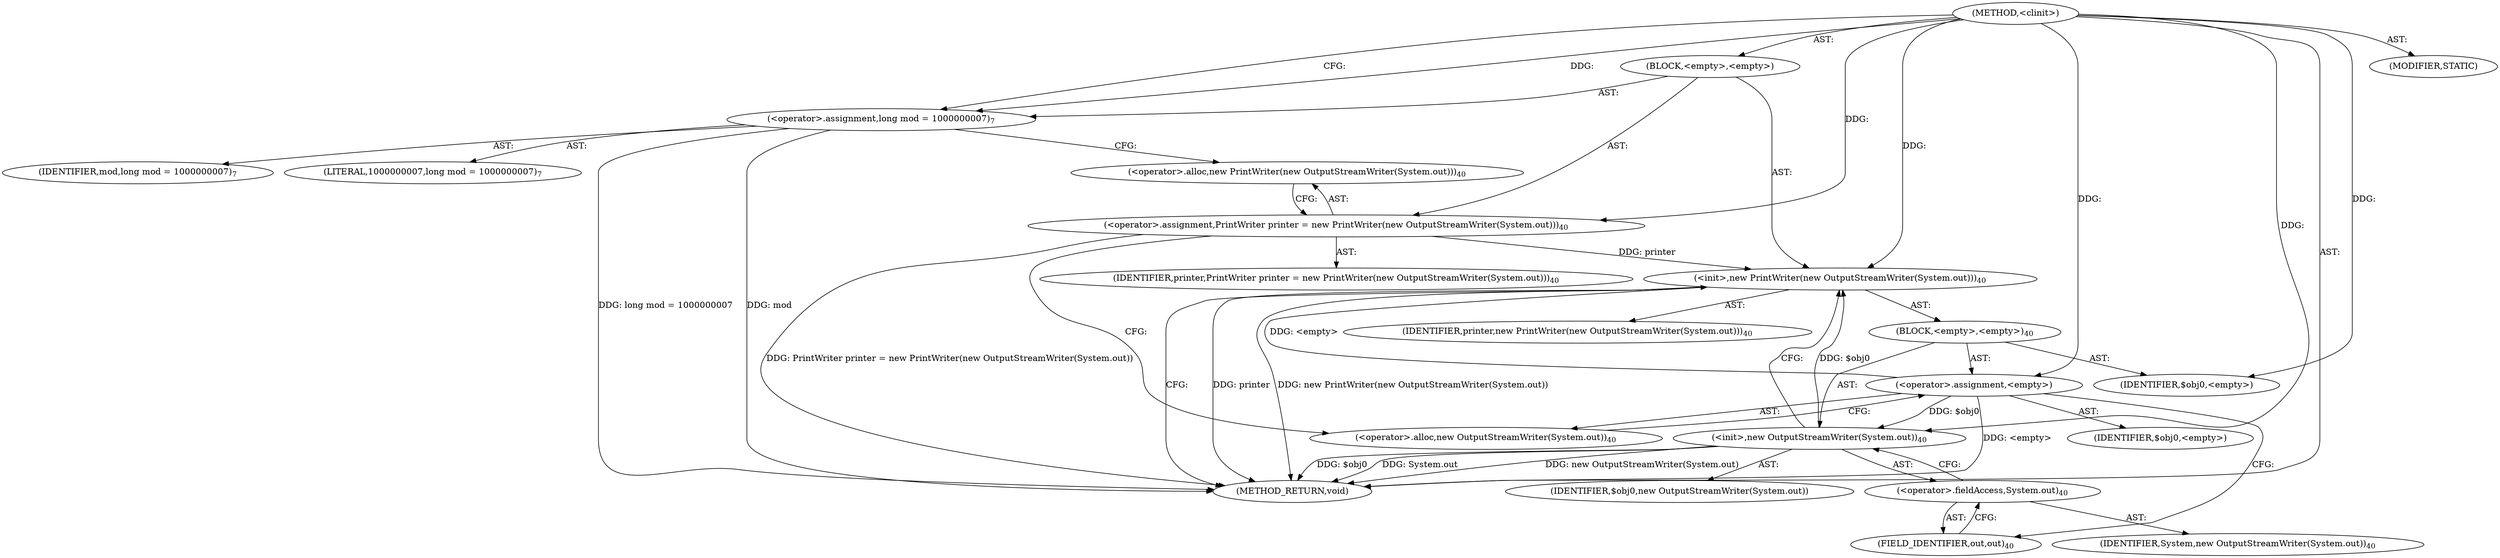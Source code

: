 digraph "&lt;clinit&gt;" {  
"366" [label = <(METHOD,&lt;clinit&gt;)> ]
"367" [label = <(BLOCK,&lt;empty&gt;,&lt;empty&gt;)> ]
"368" [label = <(&lt;operator&gt;.assignment,long mod = 1000000007)<SUB>7</SUB>> ]
"369" [label = <(IDENTIFIER,mod,long mod = 1000000007)<SUB>7</SUB>> ]
"370" [label = <(LITERAL,1000000007,long mod = 1000000007)<SUB>7</SUB>> ]
"371" [label = <(&lt;operator&gt;.assignment,PrintWriter printer = new PrintWriter(new OutputStreamWriter(System.out)))<SUB>40</SUB>> ]
"372" [label = <(IDENTIFIER,printer,PrintWriter printer = new PrintWriter(new OutputStreamWriter(System.out)))<SUB>40</SUB>> ]
"373" [label = <(&lt;operator&gt;.alloc,new PrintWriter(new OutputStreamWriter(System.out)))<SUB>40</SUB>> ]
"374" [label = <(&lt;init&gt;,new PrintWriter(new OutputStreamWriter(System.out)))<SUB>40</SUB>> ]
"3" [label = <(IDENTIFIER,printer,new PrintWriter(new OutputStreamWriter(System.out)))<SUB>40</SUB>> ]
"375" [label = <(BLOCK,&lt;empty&gt;,&lt;empty&gt;)<SUB>40</SUB>> ]
"376" [label = <(&lt;operator&gt;.assignment,&lt;empty&gt;)> ]
"377" [label = <(IDENTIFIER,$obj0,&lt;empty&gt;)> ]
"378" [label = <(&lt;operator&gt;.alloc,new OutputStreamWriter(System.out))<SUB>40</SUB>> ]
"379" [label = <(&lt;init&gt;,new OutputStreamWriter(System.out))<SUB>40</SUB>> ]
"380" [label = <(IDENTIFIER,$obj0,new OutputStreamWriter(System.out))> ]
"381" [label = <(&lt;operator&gt;.fieldAccess,System.out)<SUB>40</SUB>> ]
"382" [label = <(IDENTIFIER,System,new OutputStreamWriter(System.out))<SUB>40</SUB>> ]
"383" [label = <(FIELD_IDENTIFIER,out,out)<SUB>40</SUB>> ]
"384" [label = <(IDENTIFIER,$obj0,&lt;empty&gt;)> ]
"385" [label = <(MODIFIER,STATIC)> ]
"386" [label = <(METHOD_RETURN,void)> ]
  "366" -> "367"  [ label = "AST: "] 
  "366" -> "385"  [ label = "AST: "] 
  "366" -> "386"  [ label = "AST: "] 
  "367" -> "368"  [ label = "AST: "] 
  "367" -> "371"  [ label = "AST: "] 
  "367" -> "374"  [ label = "AST: "] 
  "368" -> "369"  [ label = "AST: "] 
  "368" -> "370"  [ label = "AST: "] 
  "371" -> "372"  [ label = "AST: "] 
  "371" -> "373"  [ label = "AST: "] 
  "374" -> "3"  [ label = "AST: "] 
  "374" -> "375"  [ label = "AST: "] 
  "375" -> "376"  [ label = "AST: "] 
  "375" -> "379"  [ label = "AST: "] 
  "375" -> "384"  [ label = "AST: "] 
  "376" -> "377"  [ label = "AST: "] 
  "376" -> "378"  [ label = "AST: "] 
  "379" -> "380"  [ label = "AST: "] 
  "379" -> "381"  [ label = "AST: "] 
  "381" -> "382"  [ label = "AST: "] 
  "381" -> "383"  [ label = "AST: "] 
  "368" -> "373"  [ label = "CFG: "] 
  "371" -> "378"  [ label = "CFG: "] 
  "374" -> "386"  [ label = "CFG: "] 
  "373" -> "371"  [ label = "CFG: "] 
  "376" -> "383"  [ label = "CFG: "] 
  "379" -> "374"  [ label = "CFG: "] 
  "378" -> "376"  [ label = "CFG: "] 
  "381" -> "379"  [ label = "CFG: "] 
  "383" -> "381"  [ label = "CFG: "] 
  "366" -> "368"  [ label = "CFG: "] 
  "368" -> "386"  [ label = "DDG: long mod = 1000000007"] 
  "371" -> "386"  [ label = "DDG: PrintWriter printer = new PrintWriter(new OutputStreamWriter(System.out))"] 
  "374" -> "386"  [ label = "DDG: printer"] 
  "376" -> "386"  [ label = "DDG: &lt;empty&gt;"] 
  "379" -> "386"  [ label = "DDG: $obj0"] 
  "379" -> "386"  [ label = "DDG: System.out"] 
  "379" -> "386"  [ label = "DDG: new OutputStreamWriter(System.out)"] 
  "374" -> "386"  [ label = "DDG: new PrintWriter(new OutputStreamWriter(System.out))"] 
  "368" -> "386"  [ label = "DDG: mod"] 
  "366" -> "368"  [ label = "DDG: "] 
  "366" -> "371"  [ label = "DDG: "] 
  "371" -> "374"  [ label = "DDG: printer"] 
  "366" -> "374"  [ label = "DDG: "] 
  "376" -> "374"  [ label = "DDG: &lt;empty&gt;"] 
  "379" -> "374"  [ label = "DDG: $obj0"] 
  "366" -> "376"  [ label = "DDG: "] 
  "366" -> "384"  [ label = "DDG: "] 
  "376" -> "379"  [ label = "DDG: $obj0"] 
  "366" -> "379"  [ label = "DDG: "] 
}
